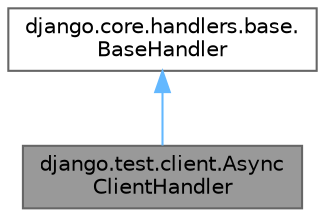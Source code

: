 digraph "django.test.client.AsyncClientHandler"
{
 // LATEX_PDF_SIZE
  bgcolor="transparent";
  edge [fontname=Helvetica,fontsize=10,labelfontname=Helvetica,labelfontsize=10];
  node [fontname=Helvetica,fontsize=10,shape=box,height=0.2,width=0.4];
  Node1 [id="Node000001",label="django.test.client.Async\lClientHandler",height=0.2,width=0.4,color="gray40", fillcolor="grey60", style="filled", fontcolor="black",tooltip=" "];
  Node2 -> Node1 [id="edge1_Node000001_Node000002",dir="back",color="steelblue1",style="solid",tooltip=" "];
  Node2 [id="Node000002",label="django.core.handlers.base.\lBaseHandler",height=0.2,width=0.4,color="gray40", fillcolor="white", style="filled",URL="$classdjango_1_1core_1_1handlers_1_1base_1_1_base_handler.html",tooltip=" "];
}
